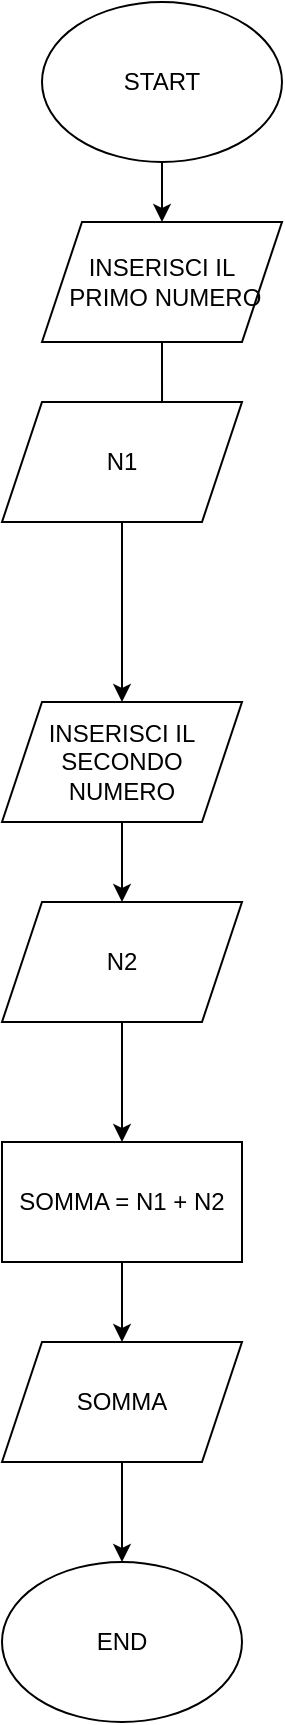 <mxfile version="21.1.4" type="google">
  <diagram name="Pagina-1" id="WiLNJL_bUwPcAE0T_KBA">
    <mxGraphModel grid="1" page="1" gridSize="10" guides="1" tooltips="1" connect="1" arrows="1" fold="1" pageScale="1" pageWidth="827" pageHeight="1169" math="0" shadow="0">
      <root>
        <mxCell id="0" />
        <mxCell id="1" parent="0" />
        <mxCell id="BetKj2tuGqMvhdZirDrk-6" style="edgeStyle=orthogonalEdgeStyle;rounded=0;orthogonalLoop=1;jettySize=auto;html=1;" edge="1" parent="1" source="BetKj2tuGqMvhdZirDrk-1" target="BetKj2tuGqMvhdZirDrk-2">
          <mxGeometry relative="1" as="geometry" />
        </mxCell>
        <mxCell id="BetKj2tuGqMvhdZirDrk-1" value="START" style="ellipse;whiteSpace=wrap;html=1;" vertex="1" parent="1">
          <mxGeometry x="340" y="60" width="120" height="80" as="geometry" />
        </mxCell>
        <mxCell id="BetKj2tuGqMvhdZirDrk-7" style="edgeStyle=orthogonalEdgeStyle;rounded=0;orthogonalLoop=1;jettySize=auto;html=1;entryX=0.667;entryY=0.167;entryDx=0;entryDy=0;entryPerimeter=0;" edge="1" parent="1" source="BetKj2tuGqMvhdZirDrk-2" target="BetKj2tuGqMvhdZirDrk-3">
          <mxGeometry relative="1" as="geometry" />
        </mxCell>
        <mxCell id="BetKj2tuGqMvhdZirDrk-2" value="&lt;div&gt;INSERISCI IL&lt;/div&gt;&lt;div&gt;&amp;nbsp;PRIMO NUMERO&lt;/div&gt;" style="shape=parallelogram;perimeter=parallelogramPerimeter;whiteSpace=wrap;html=1;fixedSize=1;" vertex="1" parent="1">
          <mxGeometry x="340" y="170" width="120" height="60" as="geometry" />
        </mxCell>
        <mxCell id="BetKj2tuGqMvhdZirDrk-8" style="edgeStyle=orthogonalEdgeStyle;rounded=0;orthogonalLoop=1;jettySize=auto;html=1;" edge="1" parent="1" source="BetKj2tuGqMvhdZirDrk-3" target="BetKj2tuGqMvhdZirDrk-4">
          <mxGeometry relative="1" as="geometry" />
        </mxCell>
        <mxCell id="BetKj2tuGqMvhdZirDrk-3" value="N1" style="shape=parallelogram;perimeter=parallelogramPerimeter;whiteSpace=wrap;html=1;fixedSize=1;" vertex="1" parent="1">
          <mxGeometry x="320" y="260" width="120" height="60" as="geometry" />
        </mxCell>
        <mxCell id="BetKj2tuGqMvhdZirDrk-12" style="edgeStyle=orthogonalEdgeStyle;rounded=0;orthogonalLoop=1;jettySize=auto;html=1;" edge="1" parent="1" source="BetKj2tuGqMvhdZirDrk-4" target="BetKj2tuGqMvhdZirDrk-5">
          <mxGeometry relative="1" as="geometry" />
        </mxCell>
        <mxCell id="BetKj2tuGqMvhdZirDrk-4" value="&lt;div&gt;INSERISCI IL &lt;br&gt;&lt;/div&gt;&lt;div&gt;SECONDO &lt;br&gt;&lt;/div&gt;&lt;div&gt;NUMERO&lt;br&gt;&lt;/div&gt;" style="shape=parallelogram;perimeter=parallelogramPerimeter;whiteSpace=wrap;html=1;fixedSize=1;" vertex="1" parent="1">
          <mxGeometry x="320" y="410" width="120" height="60" as="geometry" />
        </mxCell>
        <mxCell id="BetKj2tuGqMvhdZirDrk-14" style="edgeStyle=orthogonalEdgeStyle;rounded=0;orthogonalLoop=1;jettySize=auto;html=1;" edge="1" parent="1" source="BetKj2tuGqMvhdZirDrk-5" target="BetKj2tuGqMvhdZirDrk-13">
          <mxGeometry relative="1" as="geometry" />
        </mxCell>
        <mxCell id="BetKj2tuGqMvhdZirDrk-5" value="N2" style="shape=parallelogram;perimeter=parallelogramPerimeter;whiteSpace=wrap;html=1;fixedSize=1;" vertex="1" parent="1">
          <mxGeometry x="320" y="510" width="120" height="60" as="geometry" />
        </mxCell>
        <mxCell id="BetKj2tuGqMvhdZirDrk-16" style="edgeStyle=orthogonalEdgeStyle;rounded=0;orthogonalLoop=1;jettySize=auto;html=1;" edge="1" parent="1" source="BetKj2tuGqMvhdZirDrk-13" target="BetKj2tuGqMvhdZirDrk-15">
          <mxGeometry relative="1" as="geometry" />
        </mxCell>
        <mxCell id="BetKj2tuGqMvhdZirDrk-13" value="SOMMA = N1 + N2" style="rounded=0;whiteSpace=wrap;html=1;" vertex="1" parent="1">
          <mxGeometry x="320" y="630" width="120" height="60" as="geometry" />
        </mxCell>
        <mxCell id="BetKj2tuGqMvhdZirDrk-18" style="edgeStyle=orthogonalEdgeStyle;rounded=0;orthogonalLoop=1;jettySize=auto;html=1;" edge="1" parent="1" source="BetKj2tuGqMvhdZirDrk-15" target="BetKj2tuGqMvhdZirDrk-17">
          <mxGeometry relative="1" as="geometry" />
        </mxCell>
        <mxCell id="BetKj2tuGqMvhdZirDrk-15" value="SOMMA" style="shape=parallelogram;perimeter=parallelogramPerimeter;whiteSpace=wrap;html=1;fixedSize=1;" vertex="1" parent="1">
          <mxGeometry x="320" y="730" width="120" height="60" as="geometry" />
        </mxCell>
        <mxCell id="BetKj2tuGqMvhdZirDrk-17" value="END" style="ellipse;whiteSpace=wrap;html=1;" vertex="1" parent="1">
          <mxGeometry x="320" y="840" width="120" height="80" as="geometry" />
        </mxCell>
      </root>
    </mxGraphModel>
  </diagram>
</mxfile>
